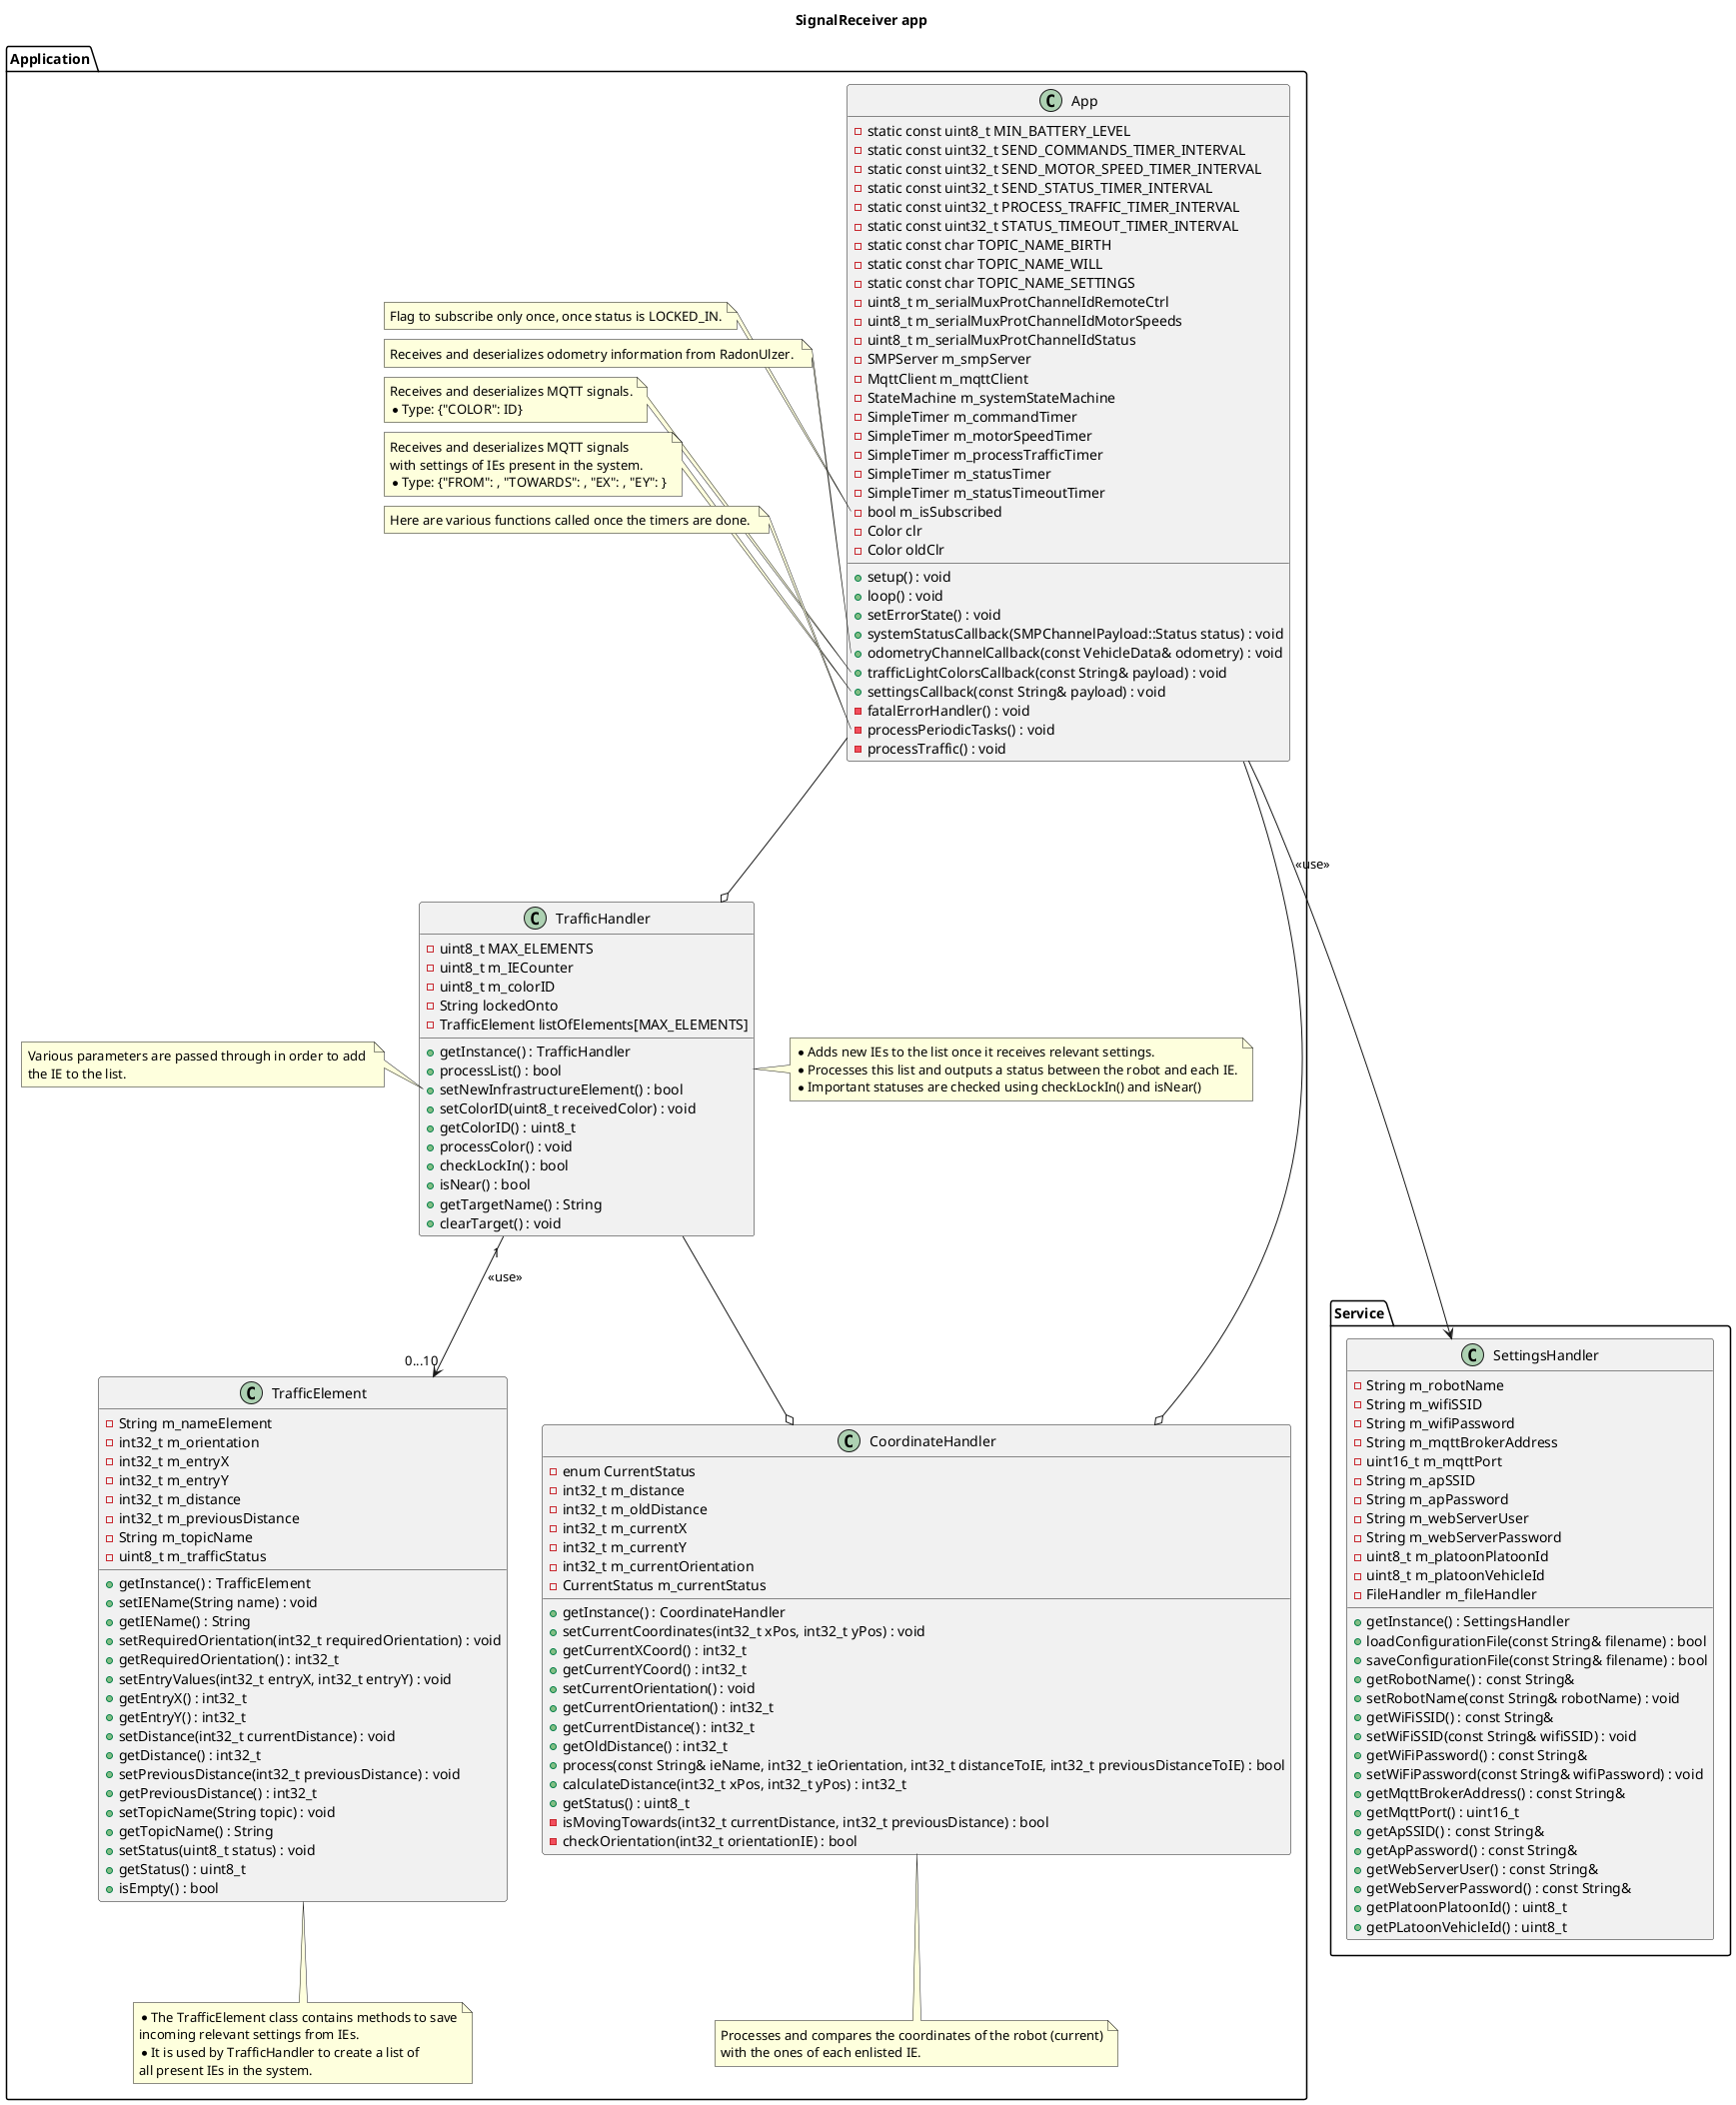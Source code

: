 @startuml SignalReceiverApplication

title SignalReceiver app

package "Application" as appLayer {

    class App {
        - static const uint8_t MIN_BATTERY_LEVEL 
        - static const uint32_t SEND_COMMANDS_TIMER_INTERVAL
        - static const uint32_t SEND_MOTOR_SPEED_TIMER_INTERVAL
        - static const uint32_t SEND_STATUS_TIMER_INTERVAL
        - static const uint32_t PROCESS_TRAFFIC_TIMER_INTERVAL
        - static const uint32_t STATUS_TIMEOUT_TIMER_INTERVAL
        - static const char TOPIC_NAME_BIRTH
        - static const char TOPIC_NAME_WILL
        - static const char TOPIC_NAME_SETTINGS
        - uint8_t m_serialMuxProtChannelIdRemoteCtrl
        - uint8_t m_serialMuxProtChannelIdMotorSpeeds
        - uint8_t m_serialMuxProtChannelIdStatus
        - SMPServer m_smpServer
        - MqttClient m_mqttClient
        - StateMachine m_systemStateMachine
        - SimpleTimer m_commandTimer
        - SimpleTimer m_motorSpeedTimer 
        - SimpleTimer m_processTrafficTimer 
        - SimpleTimer m_statusTimer
        - SimpleTimer m_statusTimeoutTimer 
        - bool m_isSubscribed
        - Color clr 
        - Color oldClr
        + setup() : void
        + loop() : void
        + setErrorState() : void 
        + systemStatusCallback(SMPChannelPayload::Status status) : void
        + odometryChannelCallback(const VehicleData& odometry) : void
        + trafficLightColorsCallback(const String& payload) : void
        + settingsCallback(const String& payload) : void
        - fatalErrorHandler() : void
        - processPeriodicTasks() : void 
        - processTraffic() : void 
    }

    note left of App::m_isSubscribed
        Flag to subscribe only once, once status is LOCKED_IN.
    end note

    note left of App::odometryChannelCallback
        Receives and deserializes odometry information from RadonUlzer. 
    end note

    note left of App::trafficLightColorsCallback
        Receives and deserializes MQTT signals.
        * Type: {"COLOR": ID}
    end note

    note left of App::settingsCallback
        Receives and deserializes MQTT signals 
        with settings of IEs present in the system.
        * Type: {"FROM": , "TOWARDS": , "EX": , "EY": }
    end note

    note left of App::processPeriodicTasks()
        Here are various functions called once the timers are done. 
    end note 

    class "TrafficElement" as te 
    {
        -String m_nameElement
        -int32_t m_orientation
        -int32_t m_entryX
        -int32_t m_entryY
        -int32_t m_distance
        -int32_t m_previousDistance
        -String m_topicName
        -uint8_t m_trafficStatus
        +getInstance() : TrafficElement
        +setIEName(String name) : void
        +getIEName() : String
        +setRequiredOrientation(int32_t requiredOrientation) : void
        +getRequiredOrientation() : int32_t
        +setEntryValues(int32_t entryX, int32_t entryY) : void
        +getEntryX() : int32_t
        +getEntryY() : int32_t
        +setDistance(int32_t currentDistance) : void
        +getDistance() : int32_t
        +setPreviousDistance(int32_t previousDistance) : void
        +getPreviousDistance() : int32_t   
        +setTopicName(String topic) : void
        +getTopicName() : String
        +setStatus(uint8_t status) : void
        +getStatus() : uint8_t
        +isEmpty() : bool
    }

    note bottom of te
        * The TrafficElement class contains methods to save 
        incoming relevant settings from IEs.
        * It is used by TrafficHandler to create a list of 
        all present IEs in the system.
    end note

    class "TrafficHandler" as th 
    {
        -uint8_t MAX_ELEMENTS
        -uint8_t m_IECounter
        -uint8_t m_colorID
        -String lockedOnto
        -TrafficElement listOfElements[MAX_ELEMENTS]
        +getInstance() : TrafficHandler 
        +processList() : bool
        +setNewInfrastructureElement() : bool
        +setColorID(uint8_t receivedColor) : void 
        +getColorID() : uint8_t
        +processColor() : void 
        +checkLockIn() : bool
        +isNear() : bool
        +getTargetName() : String
        +clearTarget() : void 
    }

    note right of th
        * Adds new IEs to the list once it receives relevant settings.
        * Processes this list and outputs a status between the robot and each IE.
        * Important statuses are checked using checkLockIn() and isNear()
    end note

    note left of th::setNewInfrastructureElement()
        Various parameters are passed through in order to add 
        the IE to the list.
    end note

    class "CoordinateHandler" as ch 
    {
        -enum CurrentStatus
        -int32_t m_distance
        -int32_t m_oldDistance
        -int32_t m_currentX
        -int32_t m_currentY
        -int32_t m_currentOrientation
        -CurrentStatus m_currentStatus
        +getInstance() : CoordinateHandler 
        +setCurrentCoordinates(int32_t xPos, int32_t yPos) : void
        +getCurrentXCoord() : int32_t 
        +getCurrentYCoord() : int32_t
        +setCurrentOrientation() : void
        +getCurrentOrientation() : int32_t
        +getCurrentDistance() : int32_t
        +getOldDistance() : int32_t
        +process(const String& ieName, int32_t ieOrientation, int32_t distanceToIE, int32_t previousDistanceToIE) : bool
        +calculateDistance(int32_t xPos, int32_t yPos) : int32_t
        +getStatus() : uint8_t
        -isMovingTowards(int32_t currentDistance, int32_t previousDistance) : bool
        -checkOrientation(int32_t orientationIE) : bool
    }

    note bottom of ch
        Processes and compares the coordinates of the robot (current)
        with the ones of each enlisted IE.
    end note 
}

package "Service" as serviceLayer {
    class SettingsHandler {
        - String m_robotName
        - String m_wifiSSID
        - String m_wifiPassword
        - String m_mqttBrokerAddress
        - uint16_t m_mqttPort
        - String m_apSSID
        - String m_apPassword
        - String m_webServerUser
        - String m_webServerPassword
        - uint8_t m_platoonPlatoonId
        - uint8_t m_platoonVehicleId
        - FileHandler m_fileHandler
        + getInstance() : SettingsHandler
        + loadConfigurationFile(const String& filename) : bool
        + saveConfigurationFile(const String& filename) : bool
        + getRobotName() : const String&
        + setRobotName(const String& robotName) : void
        + getWiFiSSID() : const String&
        + setWiFiSSID(const String& wifiSSID) : void 
        + getWiFiPassword() : const String&
        + setWiFiPassword(const String& wifiPassword) : void
        + getMqttBrokerAddress() : const String&
        + getMqttPort() : uint16_t
        + getApSSID() : const String&
        + getApPassword() : const String&
        + getWebServerUser() : const String&
        + getWebServerPassword() : const String&
        + getPlatoonPlatoonId() : uint8_t
        + getPLatoonVehicleId() : uint8_t
    }
}

App ---o th
App --o ch 
App ----> SettingsHandler : <<use>>
th "1" --> "0...10" te : <<use>>
th --o ch 

@enduml